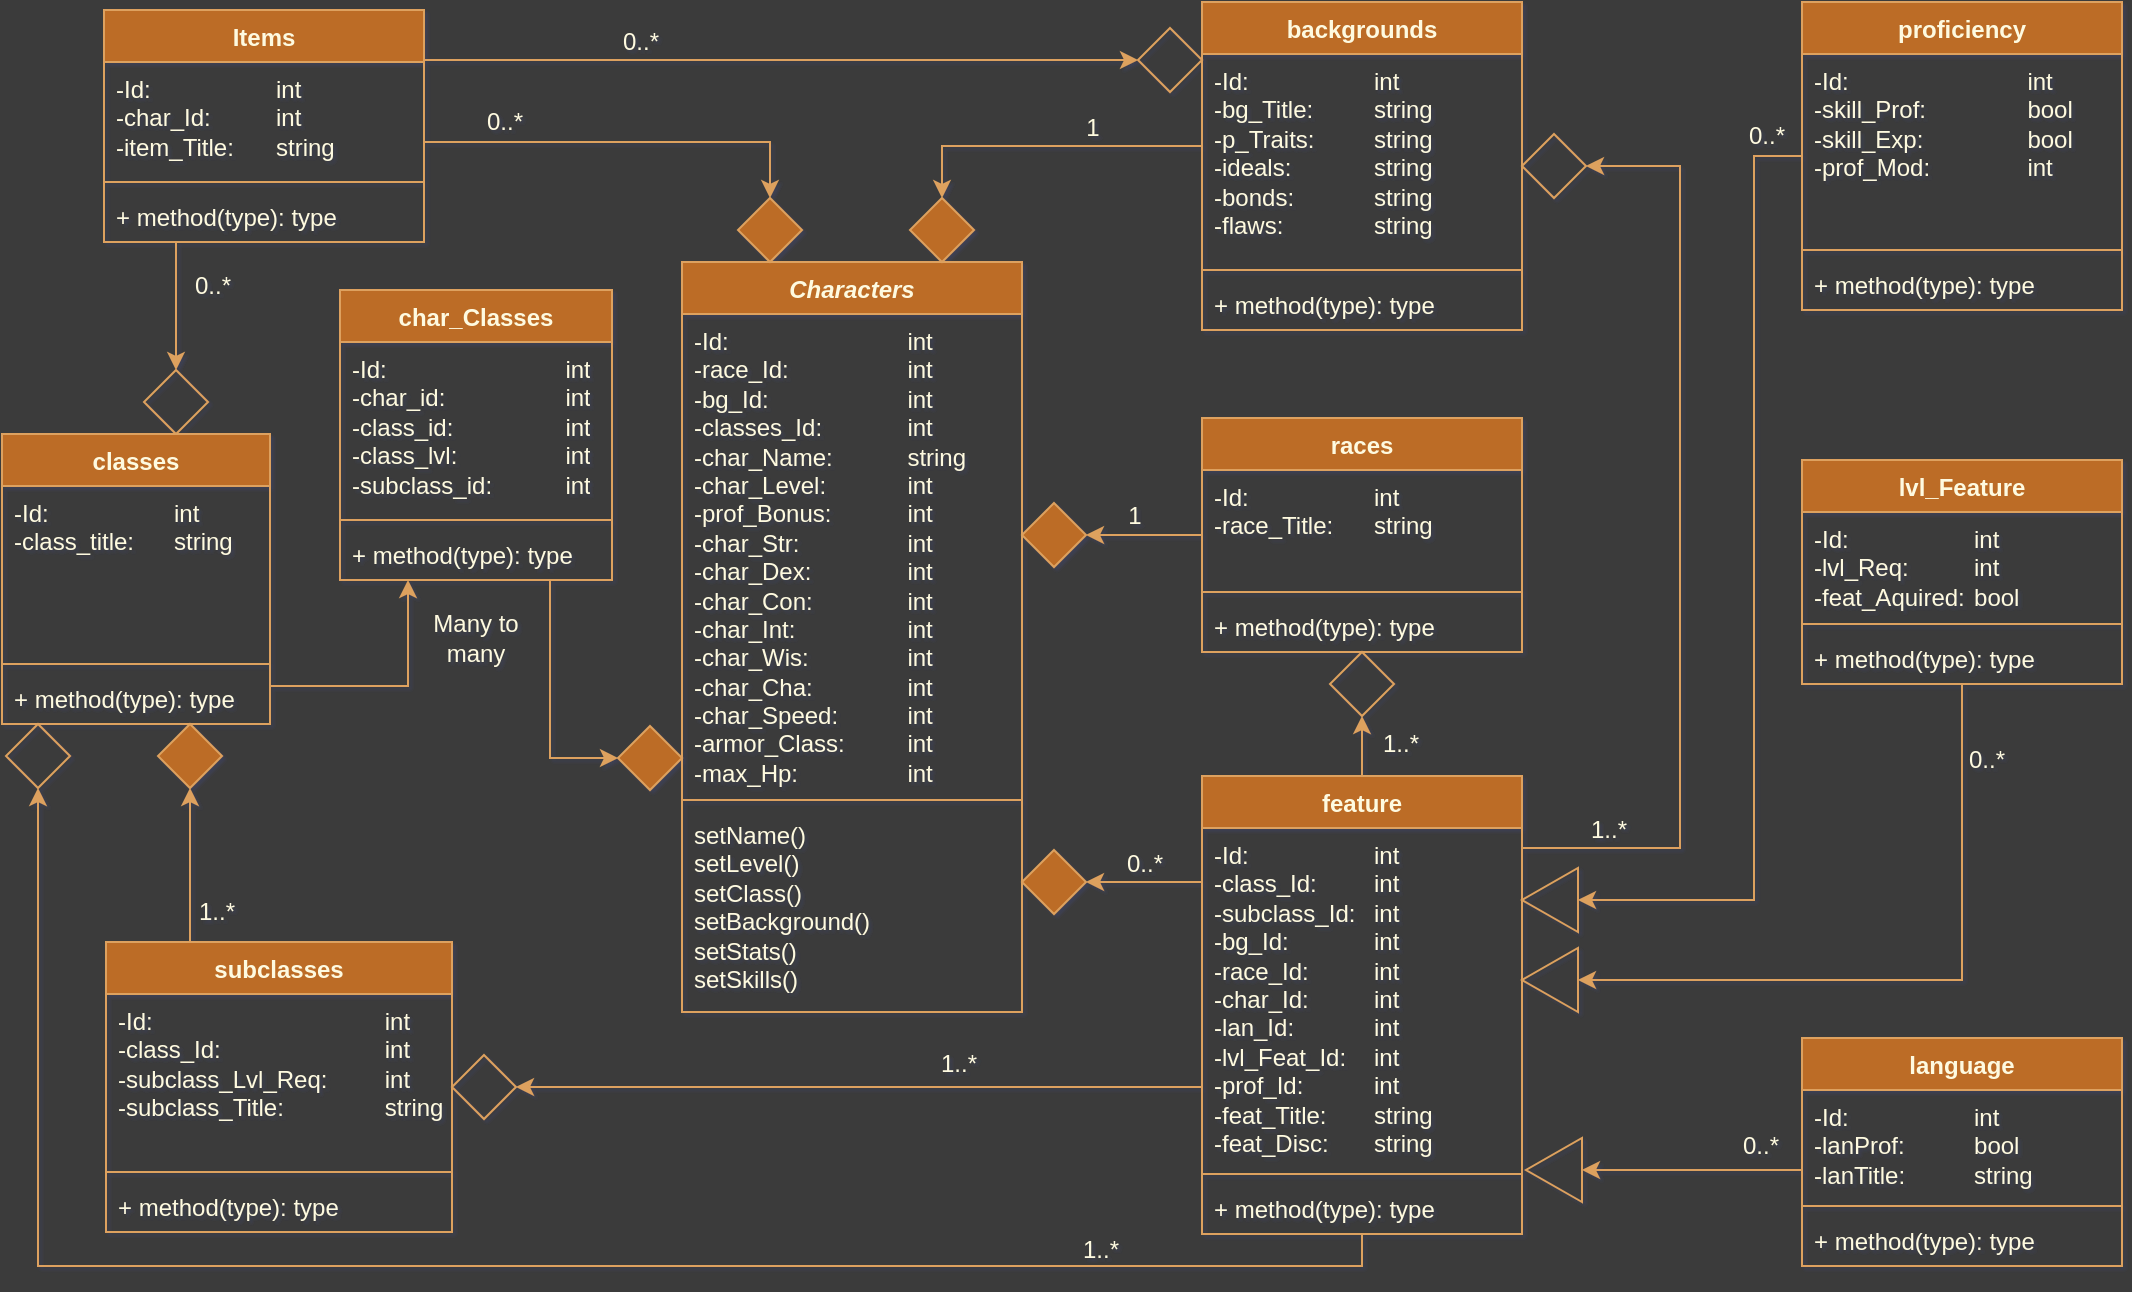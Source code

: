 <mxfile version="26.0.16">
  <diagram name="Page-1" id="5T4LR08-_2v-6wF-ndv2">
    <mxGraphModel dx="1674" dy="762" grid="0" gridSize="10" guides="1" tooltips="1" connect="1" arrows="1" fold="1" page="1" pageScale="1" pageWidth="1169" pageHeight="827" background="#3B3B3B" math="0" shadow="1">
      <root>
        <mxCell id="0" />
        <mxCell id="1" parent="0" />
        <mxCell id="wNNzniVIW1IJgF9MAe6T-1" value="&lt;i&gt;Characters&lt;/i&gt;" style="swimlane;fontStyle=1;align=center;verticalAlign=top;childLayout=stackLayout;horizontal=1;startSize=26;horizontalStack=0;resizeParent=1;resizeParentMax=0;resizeLast=0;collapsible=1;marginBottom=0;whiteSpace=wrap;html=1;labelBackgroundColor=none;fillColor=#BC6C25;strokeColor=#DDA15E;fontColor=#FEFAE0;rounded=0;" parent="1" vertex="1">
          <mxGeometry x="372" y="228" width="170" height="375" as="geometry" />
        </mxCell>
        <mxCell id="wNNzniVIW1IJgF9MAe6T-2" value="&lt;div&gt;-Id: &lt;span style=&quot;white-space: pre;&quot;&gt;&#x9;&lt;span style=&quot;white-space: pre;&quot;&gt;&#x9;&lt;/span&gt;&lt;/span&gt;&lt;span style=&quot;white-space: pre;&quot;&gt;&#x9;&lt;/span&gt;&lt;span style=&quot;white-space: pre;&quot;&gt;&#x9;&lt;/span&gt;int&lt;/div&gt;&lt;div&gt;-race_Id:&lt;span style=&quot;white-space: pre;&quot;&gt;&#x9;&lt;/span&gt;&lt;span style=&quot;white-space: pre;&quot;&gt;&#x9;&lt;/span&gt;&lt;span style=&quot;white-space: pre;&quot;&gt;&#x9;&lt;/span&gt;int&lt;/div&gt;&lt;div&gt;-bg_Id:&lt;span style=&quot;white-space: pre;&quot;&gt;&#x9;&lt;/span&gt;&lt;span style=&quot;white-space: pre;&quot;&gt;&#x9;&lt;/span&gt;&lt;span style=&quot;white-space: pre;&quot;&gt;&#x9;&lt;/span&gt;int&lt;/div&gt;&lt;div&gt;-classes_Id:&lt;span style=&quot;white-space: pre;&quot;&gt;&#x9;&lt;/span&gt;&lt;span style=&quot;white-space: pre;&quot;&gt;&#x9;&lt;/span&gt;int&lt;/div&gt;-char_Name: &lt;span style=&quot;white-space: pre;&quot;&gt;&#x9;&lt;span style=&quot;white-space: pre;&quot;&gt;&#x9;&lt;/span&gt;&lt;/span&gt;string&lt;div&gt;-char_Level: &lt;span style=&quot;white-space: pre;&quot;&gt;&#x9;&lt;span style=&quot;white-space: pre;&quot;&gt;&#x9;&lt;/span&gt;&lt;/span&gt;int&lt;/div&gt;&lt;div&gt;-prof_Bonus: &lt;span style=&quot;white-space: pre;&quot;&gt;&#x9;&lt;/span&gt;&lt;span style=&quot;white-space: pre;&quot;&gt;&#x9;&lt;/span&gt;int&lt;/div&gt;&lt;div&gt;-char_Str:&lt;span style=&quot;white-space: pre;&quot;&gt;&#x9;&lt;/span&gt;&lt;span style=&quot;white-space: pre;&quot;&gt;&#x9;&lt;/span&gt;int&lt;/div&gt;&lt;div&gt;-char_Dex:&lt;span style=&quot;white-space: pre;&quot;&gt;&#x9;&lt;/span&gt;&lt;span style=&quot;white-space: pre;&quot;&gt;&#x9;&lt;/span&gt;int&lt;/div&gt;&lt;div&gt;-char_Con: &lt;span style=&quot;white-space: pre;&quot;&gt;&#x9;&lt;/span&gt;&lt;span style=&quot;white-space: pre;&quot;&gt;&#x9;&lt;/span&gt;int&lt;/div&gt;&lt;div&gt;-char_Int:&lt;span style=&quot;white-space: pre;&quot;&gt;&#x9;&lt;/span&gt;&lt;span style=&quot;white-space: pre;&quot;&gt;&#x9;&lt;/span&gt;&lt;span style=&quot;white-space: pre;&quot;&gt;&#x9;&lt;/span&gt;int&lt;/div&gt;&lt;div&gt;-char_Wis: &lt;span style=&quot;white-space: pre;&quot;&gt;&#x9;&lt;/span&gt;&lt;span style=&quot;white-space: pre;&quot;&gt;&#x9;&lt;/span&gt;int&lt;/div&gt;&lt;div&gt;-char_Cha: &lt;span style=&quot;white-space: pre;&quot;&gt;&#x9;&lt;span style=&quot;white-space: pre;&quot;&gt;&#x9;&lt;/span&gt;&lt;/span&gt;int&lt;/div&gt;&lt;div&gt;-char_Speed: &lt;span style=&quot;white-space: pre;&quot;&gt;&#x9;&lt;/span&gt;&lt;span style=&quot;white-space: pre;&quot;&gt;&#x9;&lt;/span&gt;int&lt;/div&gt;&lt;div&gt;-armor_Class: &lt;span style=&quot;white-space: pre;&quot;&gt;&#x9;&lt;/span&gt;int&lt;/div&gt;&lt;div&gt;-max_Hp:&lt;span style=&quot;white-space: pre;&quot;&gt;&lt;span style=&quot;white-space: pre;&quot;&gt;&#x9;&lt;/span&gt;&lt;span style=&quot;white-space: pre;&quot;&gt;&#x9;&lt;/span&gt;&lt;/span&gt;int&lt;/div&gt;&lt;div&gt;&lt;br&gt;&lt;/div&gt;" style="text;strokeColor=none;fillColor=none;align=left;verticalAlign=top;spacingLeft=4;spacingRight=4;overflow=hidden;rotatable=0;points=[[0,0.5],[1,0.5]];portConstraint=eastwest;whiteSpace=wrap;html=1;labelBackgroundColor=none;fontColor=#FEFAE0;rounded=0;" parent="wNNzniVIW1IJgF9MAe6T-1" vertex="1">
          <mxGeometry y="26" width="170" height="239" as="geometry" />
        </mxCell>
        <mxCell id="wNNzniVIW1IJgF9MAe6T-3" value="" style="line;strokeWidth=1;fillColor=none;align=left;verticalAlign=middle;spacingTop=-1;spacingLeft=3;spacingRight=3;rotatable=0;labelPosition=right;points=[];portConstraint=eastwest;strokeColor=#DDA15E;labelBackgroundColor=none;fontColor=#FEFAE0;rounded=0;" parent="wNNzniVIW1IJgF9MAe6T-1" vertex="1">
          <mxGeometry y="265" width="170" height="8" as="geometry" />
        </mxCell>
        <mxCell id="wNNzniVIW1IJgF9MAe6T-4" value="setName()&lt;div&gt;setLevel()&lt;/div&gt;&lt;div&gt;setClass()&lt;/div&gt;&lt;div&gt;setBackground()&lt;/div&gt;&lt;div&gt;setStats()&lt;/div&gt;&lt;div&gt;setSkills()&lt;/div&gt;" style="text;strokeColor=none;fillColor=none;align=left;verticalAlign=top;spacingLeft=4;spacingRight=4;overflow=hidden;rotatable=0;points=[[0,0.5],[1,0.5]];portConstraint=eastwest;whiteSpace=wrap;html=1;labelBackgroundColor=none;fontColor=#FEFAE0;rounded=0;" parent="wNNzniVIW1IJgF9MAe6T-1" vertex="1">
          <mxGeometry y="273" width="170" height="102" as="geometry" />
        </mxCell>
        <mxCell id="pwIgh78RLT45ATu5b9uP-119" style="edgeStyle=orthogonalEdgeStyle;rounded=0;orthogonalLoop=1;jettySize=auto;html=1;entryX=0.5;entryY=0;entryDx=0;entryDy=0;strokeColor=#DDA15E;fontColor=default;fillColor=#BC6C25;labelBackgroundColor=none;" parent="1" source="wNNzniVIW1IJgF9MAe6T-18" target="pwIgh78RLT45ATu5b9uP-93" edge="1">
          <mxGeometry relative="1" as="geometry">
            <Array as="points">
              <mxPoint x="502" y="170" />
            </Array>
          </mxGeometry>
        </mxCell>
        <mxCell id="wNNzniVIW1IJgF9MAe6T-18" value="backgrounds" style="swimlane;fontStyle=1;align=center;verticalAlign=top;childLayout=stackLayout;horizontal=1;startSize=26;horizontalStack=0;resizeParent=1;resizeParentMax=0;resizeLast=0;collapsible=1;marginBottom=0;whiteSpace=wrap;html=1;labelBackgroundColor=none;fillColor=#BC6C25;strokeColor=#DDA15E;fontColor=#FEFAE0;rounded=0;" parent="1" vertex="1">
          <mxGeometry x="632" y="98" width="160" height="164" as="geometry" />
        </mxCell>
        <mxCell id="wNNzniVIW1IJgF9MAe6T-19" value="-Id:&lt;span style=&quot;white-space: pre;&quot;&gt;&#x9;&lt;span style=&quot;white-space: pre;&quot;&gt;&#x9;&lt;span style=&quot;white-space: pre;&quot;&gt;&#x9;&lt;/span&gt;&lt;/span&gt;&lt;/span&gt;int&lt;div&gt;-bg_Title:&lt;span style=&quot;white-space: pre;&quot;&gt;&#x9;&lt;/span&gt;&lt;span style=&quot;white-space: pre;&quot;&gt;&#x9;&lt;/span&gt;string&lt;div&gt;-p_Traits:&lt;span style=&quot;white-space: pre;&quot;&gt;&#x9;&lt;span style=&quot;white-space: pre;&quot;&gt;&#x9;&lt;/span&gt;&lt;/span&gt;string&lt;/div&gt;&lt;div&gt;-ideals:&lt;span style=&quot;white-space: pre;&quot;&gt;&#x9;&lt;span style=&quot;white-space: pre;&quot;&gt;&#x9;&lt;/span&gt;&lt;/span&gt;string&lt;/div&gt;&lt;div&gt;-bonds:&lt;span style=&quot;white-space: pre;&quot;&gt;&#x9;&lt;span style=&quot;white-space: pre;&quot;&gt;&#x9;&lt;/span&gt;&lt;/span&gt;string&lt;/div&gt;&lt;div&gt;-flaws:&lt;span style=&quot;white-space: pre;&quot;&gt;&#x9;&lt;span style=&quot;white-space: pre;&quot;&gt;&#x9;&lt;/span&gt;&lt;/span&gt;string&lt;/div&gt;&lt;/div&gt;" style="text;strokeColor=none;fillColor=none;align=left;verticalAlign=top;spacingLeft=4;spacingRight=4;overflow=hidden;rotatable=0;points=[[0,0.5],[1,0.5]];portConstraint=eastwest;whiteSpace=wrap;html=1;labelBackgroundColor=none;fontColor=#FEFAE0;rounded=0;" parent="wNNzniVIW1IJgF9MAe6T-18" vertex="1">
          <mxGeometry y="26" width="160" height="104" as="geometry" />
        </mxCell>
        <mxCell id="wNNzniVIW1IJgF9MAe6T-20" value="" style="line;strokeWidth=1;fillColor=none;align=left;verticalAlign=middle;spacingTop=-1;spacingLeft=3;spacingRight=3;rotatable=0;labelPosition=right;points=[];portConstraint=eastwest;strokeColor=#DDA15E;labelBackgroundColor=none;fontColor=#FEFAE0;rounded=0;" parent="wNNzniVIW1IJgF9MAe6T-18" vertex="1">
          <mxGeometry y="130" width="160" height="8" as="geometry" />
        </mxCell>
        <mxCell id="wNNzniVIW1IJgF9MAe6T-21" value="+ method(type): type" style="text;strokeColor=none;fillColor=none;align=left;verticalAlign=top;spacingLeft=4;spacingRight=4;overflow=hidden;rotatable=0;points=[[0,0.5],[1,0.5]];portConstraint=eastwest;whiteSpace=wrap;html=1;labelBackgroundColor=none;fontColor=#FEFAE0;rounded=0;" parent="wNNzniVIW1IJgF9MAe6T-18" vertex="1">
          <mxGeometry y="138" width="160" height="26" as="geometry" />
        </mxCell>
        <mxCell id="pwIgh78RLT45ATu5b9uP-134" style="edgeStyle=orthogonalEdgeStyle;rounded=0;orthogonalLoop=1;jettySize=auto;html=1;entryX=0.5;entryY=1;entryDx=0;entryDy=0;strokeColor=#DDA15E;fontColor=default;fillColor=#BC6C25;labelBackgroundColor=none;" parent="1" source="wNNzniVIW1IJgF9MAe6T-35" target="pwIgh78RLT45ATu5b9uP-33" edge="1">
          <mxGeometry relative="1" as="geometry">
            <Array as="points">
              <mxPoint x="126" y="553" />
              <mxPoint x="126" y="553" />
            </Array>
          </mxGeometry>
        </mxCell>
        <mxCell id="wNNzniVIW1IJgF9MAe6T-35" value="subclasses" style="swimlane;fontStyle=1;align=center;verticalAlign=top;childLayout=stackLayout;horizontal=1;startSize=26;horizontalStack=0;resizeParent=1;resizeParentMax=0;resizeLast=0;collapsible=1;marginBottom=0;whiteSpace=wrap;html=1;labelBackgroundColor=none;fillColor=#BC6C25;strokeColor=#DDA15E;fontColor=#FEFAE0;rounded=0;" parent="1" vertex="1">
          <mxGeometry x="84" y="568" width="173" height="145" as="geometry" />
        </mxCell>
        <mxCell id="wNNzniVIW1IJgF9MAe6T-36" value="&lt;div&gt;-Id:&lt;span style=&quot;white-space: pre;&quot;&gt;&#x9;&lt;span style=&quot;white-space: pre;&quot;&gt;&#x9;&lt;/span&gt;&lt;span style=&quot;white-space: pre;&quot;&gt;&#x9;&lt;/span&gt;&lt;/span&gt;&lt;span style=&quot;white-space: pre;&quot;&gt;&#x9;&lt;span style=&quot;white-space: pre;&quot;&gt;&#x9;&lt;/span&gt;&lt;/span&gt;int&lt;/div&gt;&lt;div&gt;-class_Id:&lt;span style=&quot;white-space: pre;&quot;&gt;&#x9;&lt;/span&gt;&lt;span style=&quot;white-space: pre;&quot;&gt;&#x9;&lt;/span&gt;&lt;span style=&quot;white-space: pre;&quot;&gt;&#x9;&lt;span style=&quot;white-space: pre;&quot;&gt;&#x9;&lt;/span&gt;&lt;/span&gt;int&lt;/div&gt;&lt;div&gt;-subclass_Lvl_Req:&lt;span style=&quot;white-space: pre;&quot;&gt;&#x9;&lt;span style=&quot;white-space: pre;&quot;&gt;&#x9;&lt;/span&gt;&lt;/span&gt;int&lt;/div&gt;-subclass_Title:&lt;span style=&quot;white-space: pre;&quot;&gt;&#x9;&lt;span style=&quot;white-space: pre;&quot;&gt;&#x9;&lt;/span&gt;&lt;/span&gt;string" style="text;strokeColor=none;fillColor=none;align=left;verticalAlign=top;spacingLeft=4;spacingRight=4;overflow=hidden;rotatable=0;points=[[0,0.5],[1,0.5]];portConstraint=eastwest;whiteSpace=wrap;html=1;labelBackgroundColor=none;fontColor=#FEFAE0;rounded=0;" parent="wNNzniVIW1IJgF9MAe6T-35" vertex="1">
          <mxGeometry y="26" width="173" height="85" as="geometry" />
        </mxCell>
        <mxCell id="wNNzniVIW1IJgF9MAe6T-37" value="" style="line;strokeWidth=1;fillColor=none;align=left;verticalAlign=middle;spacingTop=-1;spacingLeft=3;spacingRight=3;rotatable=0;labelPosition=right;points=[];portConstraint=eastwest;strokeColor=#DDA15E;labelBackgroundColor=none;fontColor=#FEFAE0;rounded=0;" parent="wNNzniVIW1IJgF9MAe6T-35" vertex="1">
          <mxGeometry y="111" width="173" height="8" as="geometry" />
        </mxCell>
        <mxCell id="wNNzniVIW1IJgF9MAe6T-38" value="+ method(type): type" style="text;strokeColor=none;fillColor=none;align=left;verticalAlign=top;spacingLeft=4;spacingRight=4;overflow=hidden;rotatable=0;points=[[0,0.5],[1,0.5]];portConstraint=eastwest;whiteSpace=wrap;html=1;labelBackgroundColor=none;fontColor=#FEFAE0;rounded=0;" parent="wNNzniVIW1IJgF9MAe6T-35" vertex="1">
          <mxGeometry y="119" width="173" height="26" as="geometry" />
        </mxCell>
        <mxCell id="PW7PFwF8ob_zLqi2CJkE-2" style="edgeStyle=orthogonalEdgeStyle;rounded=0;orthogonalLoop=1;jettySize=auto;html=1;entryX=0;entryY=0.5;entryDx=0;entryDy=0;labelBackgroundColor=none;strokeColor=#DDA15E;fontColor=default;" parent="1" source="wNNzniVIW1IJgF9MAe6T-58" target="pwIgh78RLT45ATu5b9uP-152" edge="1">
          <mxGeometry relative="1" as="geometry">
            <Array as="points">
              <mxPoint x="904" y="682" />
              <mxPoint x="904" y="682" />
            </Array>
          </mxGeometry>
        </mxCell>
        <mxCell id="wNNzniVIW1IJgF9MAe6T-58" value="language" style="swimlane;fontStyle=1;align=center;verticalAlign=top;childLayout=stackLayout;horizontal=1;startSize=26;horizontalStack=0;resizeParent=1;resizeParentMax=0;resizeLast=0;collapsible=1;marginBottom=0;whiteSpace=wrap;html=1;labelBackgroundColor=none;fillColor=#BC6C25;strokeColor=#DDA15E;fontColor=#FEFAE0;rounded=0;" parent="1" vertex="1">
          <mxGeometry x="932" y="616" width="160" height="114" as="geometry" />
        </mxCell>
        <mxCell id="wNNzniVIW1IJgF9MAe6T-59" value="-Id:&lt;span style=&quot;white-space: pre;&quot;&gt;&#x9;&lt;span style=&quot;white-space: pre;&quot;&gt;&#x9;&lt;/span&gt;&lt;/span&gt;&lt;span style=&quot;white-space: pre;&quot;&gt;&#x9;&lt;/span&gt;int&lt;div&gt;-lanProf:&lt;span style=&quot;white-space: pre;&quot;&gt;&#x9;&lt;/span&gt;&lt;span style=&quot;white-space: pre;&quot;&gt;&#x9;&lt;/span&gt;bool&lt;/div&gt;&lt;div&gt;&lt;div&gt;-lanTitle:&lt;span style=&quot;white-space: pre;&quot;&gt;&#x9;&lt;/span&gt;&lt;span style=&quot;white-space: pre;&quot;&gt;&#x9;&lt;/span&gt;string&lt;/div&gt;&lt;/div&gt;" style="text;strokeColor=none;fillColor=none;align=left;verticalAlign=top;spacingLeft=4;spacingRight=4;overflow=hidden;rotatable=0;points=[[0,0.5],[1,0.5]];portConstraint=eastwest;whiteSpace=wrap;html=1;labelBackgroundColor=none;fontColor=#FEFAE0;rounded=0;" parent="wNNzniVIW1IJgF9MAe6T-58" vertex="1">
          <mxGeometry y="26" width="160" height="54" as="geometry" />
        </mxCell>
        <mxCell id="wNNzniVIW1IJgF9MAe6T-60" value="" style="line;strokeWidth=1;fillColor=none;align=left;verticalAlign=middle;spacingTop=-1;spacingLeft=3;spacingRight=3;rotatable=0;labelPosition=right;points=[];portConstraint=eastwest;strokeColor=#DDA15E;labelBackgroundColor=none;fontColor=#FEFAE0;rounded=0;" parent="wNNzniVIW1IJgF9MAe6T-58" vertex="1">
          <mxGeometry y="80" width="160" height="8" as="geometry" />
        </mxCell>
        <mxCell id="wNNzniVIW1IJgF9MAe6T-61" value="+ method(type): type" style="text;strokeColor=none;fillColor=none;align=left;verticalAlign=top;spacingLeft=4;spacingRight=4;overflow=hidden;rotatable=0;points=[[0,0.5],[1,0.5]];portConstraint=eastwest;whiteSpace=wrap;html=1;labelBackgroundColor=none;fontColor=#FEFAE0;rounded=0;" parent="wNNzniVIW1IJgF9MAe6T-58" vertex="1">
          <mxGeometry y="88" width="160" height="26" as="geometry" />
        </mxCell>
        <mxCell id="pwIgh78RLT45ATu5b9uP-133" style="edgeStyle=orthogonalEdgeStyle;rounded=0;orthogonalLoop=1;jettySize=auto;html=1;entryX=0;entryY=0.5;entryDx=0;entryDy=0;strokeColor=#DDA15E;fontColor=default;fillColor=#BC6C25;labelBackgroundColor=none;" parent="1" source="wNNzniVIW1IJgF9MAe6T-67" target="pwIgh78RLT45ATu5b9uP-132" edge="1">
          <mxGeometry relative="1" as="geometry">
            <Array as="points">
              <mxPoint x="908" y="175" />
              <mxPoint x="908" y="547" />
            </Array>
          </mxGeometry>
        </mxCell>
        <mxCell id="wNNzniVIW1IJgF9MAe6T-67" value="proficiency" style="swimlane;fontStyle=1;align=center;verticalAlign=top;childLayout=stackLayout;horizontal=1;startSize=26;horizontalStack=0;resizeParent=1;resizeParentMax=0;resizeLast=0;collapsible=1;marginBottom=0;whiteSpace=wrap;html=1;labelBackgroundColor=none;fillColor=#BC6C25;strokeColor=#DDA15E;fontColor=#FEFAE0;rounded=0;" parent="1" vertex="1">
          <mxGeometry x="932" y="98" width="160" height="154" as="geometry" />
        </mxCell>
        <mxCell id="wNNzniVIW1IJgF9MAe6T-68" value="-Id:&lt;span style=&quot;white-space: pre;&quot;&gt;&#x9;&lt;span style=&quot;white-space: pre;&quot;&gt;&#x9;&lt;span style=&quot;white-space: pre;&quot;&gt;&#x9;&lt;/span&gt;&lt;/span&gt;&lt;/span&gt;&lt;span style=&quot;white-space: pre;&quot;&gt;&#x9;&lt;/span&gt;int&lt;div&gt;-skill_Prof:&lt;span style=&quot;white-space: pre;&quot;&gt;&#x9;&lt;/span&gt;&lt;span style=&quot;white-space: pre;&quot;&gt;&#x9;&lt;/span&gt;bool&lt;/div&gt;&lt;div&gt;-skill_Exp:&lt;span style=&quot;white-space: pre;&quot;&gt;&#x9;&lt;/span&gt;&lt;span style=&quot;white-space: pre;&quot;&gt;&#x9;&lt;/span&gt;bool&lt;div&gt;-prof_Mod:&lt;span style=&quot;white-space: pre;&quot;&gt;&#x9;&lt;/span&gt;&lt;span style=&quot;white-space: pre;&quot;&gt;&#x9;&lt;/span&gt;int&lt;/div&gt;&lt;/div&gt;" style="text;strokeColor=none;fillColor=none;align=left;verticalAlign=top;spacingLeft=4;spacingRight=4;overflow=hidden;rotatable=0;points=[[0,0.5],[1,0.5]];portConstraint=eastwest;whiteSpace=wrap;html=1;labelBackgroundColor=none;fontColor=#FEFAE0;rounded=0;" parent="wNNzniVIW1IJgF9MAe6T-67" vertex="1">
          <mxGeometry y="26" width="160" height="94" as="geometry" />
        </mxCell>
        <mxCell id="wNNzniVIW1IJgF9MAe6T-69" value="" style="line;strokeWidth=1;fillColor=none;align=left;verticalAlign=middle;spacingTop=-1;spacingLeft=3;spacingRight=3;rotatable=0;labelPosition=right;points=[];portConstraint=eastwest;strokeColor=#DDA15E;labelBackgroundColor=none;fontColor=#FEFAE0;rounded=0;" parent="wNNzniVIW1IJgF9MAe6T-67" vertex="1">
          <mxGeometry y="120" width="160" height="8" as="geometry" />
        </mxCell>
        <mxCell id="wNNzniVIW1IJgF9MAe6T-70" value="+ method(type): type" style="text;strokeColor=none;fillColor=none;align=left;verticalAlign=top;spacingLeft=4;spacingRight=4;overflow=hidden;rotatable=0;points=[[0,0.5],[1,0.5]];portConstraint=eastwest;whiteSpace=wrap;html=1;labelBackgroundColor=none;fontColor=#FEFAE0;rounded=0;" parent="wNNzniVIW1IJgF9MAe6T-67" vertex="1">
          <mxGeometry y="128" width="160" height="26" as="geometry" />
        </mxCell>
        <mxCell id="pwIgh78RLT45ATu5b9uP-86" style="edgeStyle=orthogonalEdgeStyle;rounded=0;orthogonalLoop=1;jettySize=auto;html=1;entryX=1;entryY=0.5;entryDx=0;entryDy=0;strokeColor=#DDA15E;fontColor=default;fillColor=#BC6C25;labelBackgroundColor=none;" parent="1" source="wNNzniVIW1IJgF9MAe6T-80" target="pwIgh78RLT45ATu5b9uP-85" edge="1">
          <mxGeometry relative="1" as="geometry">
            <Array as="points">
              <mxPoint x="871" y="521" />
              <mxPoint x="871" y="180" />
            </Array>
          </mxGeometry>
        </mxCell>
        <mxCell id="pwIgh78RLT45ATu5b9uP-136" style="edgeStyle=orthogonalEdgeStyle;rounded=0;orthogonalLoop=1;jettySize=auto;html=1;entryX=0.5;entryY=1;entryDx=0;entryDy=0;strokeColor=#DDA15E;fontColor=default;fillColor=#BC6C25;labelBackgroundColor=none;" parent="1" source="wNNzniVIW1IJgF9MAe6T-80" target="pwIgh78RLT45ATu5b9uP-37" edge="1">
          <mxGeometry relative="1" as="geometry">
            <Array as="points">
              <mxPoint x="712" y="730" />
              <mxPoint x="50" y="730" />
            </Array>
          </mxGeometry>
        </mxCell>
        <mxCell id="pwIgh78RLT45ATu5b9uP-148" style="edgeStyle=orthogonalEdgeStyle;rounded=0;orthogonalLoop=1;jettySize=auto;html=1;entryX=0.5;entryY=1;entryDx=0;entryDy=0;strokeColor=#DDA15E;fontColor=default;fillColor=#BC6C25;labelBackgroundColor=none;" parent="1" source="wNNzniVIW1IJgF9MAe6T-80" target="pwIgh78RLT45ATu5b9uP-91" edge="1">
          <mxGeometry relative="1" as="geometry" />
        </mxCell>
        <mxCell id="pwIgh78RLT45ATu5b9uP-150" style="edgeStyle=orthogonalEdgeStyle;rounded=0;orthogonalLoop=1;jettySize=auto;html=1;entryX=1;entryY=0.5;entryDx=0;entryDy=0;strokeColor=#DDA15E;fontColor=default;fillColor=#BC6C25;labelBackgroundColor=none;" parent="1" source="wNNzniVIW1IJgF9MAe6T-80" target="pwIgh78RLT45ATu5b9uP-113" edge="1">
          <mxGeometry relative="1" as="geometry">
            <Array as="points">
              <mxPoint x="663" y="638" />
            </Array>
          </mxGeometry>
        </mxCell>
        <mxCell id="pwIgh78RLT45ATu5b9uP-151" style="edgeStyle=orthogonalEdgeStyle;rounded=0;orthogonalLoop=1;jettySize=auto;html=1;entryX=1;entryY=0.5;entryDx=0;entryDy=0;strokeColor=#DDA15E;fontColor=default;fillColor=#BC6C25;labelBackgroundColor=none;" parent="1" source="wNNzniVIW1IJgF9MAe6T-80" target="pwIgh78RLT45ATu5b9uP-142" edge="1">
          <mxGeometry relative="1" as="geometry">
            <Array as="points">
              <mxPoint x="619" y="538" />
              <mxPoint x="619" y="538" />
            </Array>
          </mxGeometry>
        </mxCell>
        <mxCell id="wNNzniVIW1IJgF9MAe6T-80" value="feature" style="swimlane;fontStyle=1;align=center;verticalAlign=top;childLayout=stackLayout;horizontal=1;startSize=26;horizontalStack=0;resizeParent=1;resizeParentMax=0;resizeLast=0;collapsible=1;marginBottom=0;whiteSpace=wrap;html=1;labelBackgroundColor=none;fillColor=#BC6C25;strokeColor=#DDA15E;fontColor=#FEFAE0;rounded=0;" parent="1" vertex="1">
          <mxGeometry x="632" y="485" width="160" height="229" as="geometry" />
        </mxCell>
        <mxCell id="wNNzniVIW1IJgF9MAe6T-81" value="-Id:&lt;span style=&quot;white-space: pre;&quot;&gt;&#x9;&lt;span style=&quot;white-space: pre;&quot;&gt;&#x9;&lt;/span&gt;&lt;/span&gt;&lt;span style=&quot;white-space: pre;&quot;&gt;&#x9;&lt;/span&gt;int&lt;div&gt;-class_Id:&lt;span style=&quot;white-space: pre;&quot;&gt;&#x9;&lt;/span&gt;&lt;span style=&quot;white-space: pre;&quot;&gt;&#x9;&lt;/span&gt;int&lt;/div&gt;&lt;div&gt;-subclass_Id:&lt;span style=&quot;white-space: pre;&quot;&gt;&#x9;&lt;/span&gt;int&lt;/div&gt;&lt;div&gt;-bg_Id:&lt;span style=&quot;white-space: pre;&quot;&gt;&#x9;&lt;/span&gt;&lt;span style=&quot;white-space: pre;&quot;&gt;&#x9;&lt;/span&gt;int&lt;/div&gt;&lt;div&gt;-race_Id:&lt;span style=&quot;white-space: pre;&quot;&gt;&#x9;&lt;/span&gt;&lt;span style=&quot;white-space: pre;&quot;&gt;&#x9;&lt;/span&gt;int&lt;/div&gt;&lt;div&gt;-char_Id:&lt;span style=&quot;white-space: pre;&quot;&gt;&#x9;&lt;/span&gt;&lt;span style=&quot;white-space: pre;&quot;&gt;&#x9;&lt;/span&gt;int&lt;/div&gt;&lt;div&gt;-lan_Id:&lt;span style=&quot;white-space: pre;&quot;&gt;&#x9;&lt;/span&gt;&lt;span style=&quot;white-space: pre;&quot;&gt;&#x9;&lt;/span&gt;int&lt;/div&gt;&lt;div&gt;-lvl_Feat_Id:&lt;span style=&quot;white-space: pre;&quot;&gt;&#x9;&lt;/span&gt;int&lt;/div&gt;&lt;div&gt;-prof_Id:&lt;span style=&quot;white-space: pre;&quot;&gt;&#x9;&lt;/span&gt;&lt;span style=&quot;white-space: pre;&quot;&gt;&#x9;&lt;/span&gt;int&lt;br&gt;&lt;div&gt;&lt;div&gt;-feat_Title:&lt;span style=&quot;white-space: pre;&quot;&gt;&#x9;&lt;/span&gt;string&lt;/div&gt;&lt;div&gt;-feat_Disc:&lt;span style=&quot;white-space: pre;&quot;&gt;&#x9;&lt;/span&gt;string&lt;/div&gt;&lt;/div&gt;&lt;/div&gt;" style="text;strokeColor=none;fillColor=none;align=left;verticalAlign=top;spacingLeft=4;spacingRight=4;overflow=hidden;rotatable=0;points=[[0,0.5],[1,0.5]];portConstraint=eastwest;whiteSpace=wrap;html=1;labelBackgroundColor=none;fontColor=#FEFAE0;rounded=0;" parent="wNNzniVIW1IJgF9MAe6T-80" vertex="1">
          <mxGeometry y="26" width="160" height="169" as="geometry" />
        </mxCell>
        <mxCell id="wNNzniVIW1IJgF9MAe6T-82" value="" style="line;strokeWidth=1;fillColor=none;align=left;verticalAlign=middle;spacingTop=-1;spacingLeft=3;spacingRight=3;rotatable=0;labelPosition=right;points=[];portConstraint=eastwest;strokeColor=#DDA15E;labelBackgroundColor=none;fontColor=#FEFAE0;rounded=0;" parent="wNNzniVIW1IJgF9MAe6T-80" vertex="1">
          <mxGeometry y="195" width="160" height="8" as="geometry" />
        </mxCell>
        <mxCell id="wNNzniVIW1IJgF9MAe6T-83" value="+ method(type): type" style="text;strokeColor=none;fillColor=none;align=left;verticalAlign=top;spacingLeft=4;spacingRight=4;overflow=hidden;rotatable=0;points=[[0,0.5],[1,0.5]];portConstraint=eastwest;whiteSpace=wrap;html=1;labelBackgroundColor=none;fontColor=#FEFAE0;rounded=0;" parent="wNNzniVIW1IJgF9MAe6T-80" vertex="1">
          <mxGeometry y="203" width="160" height="26" as="geometry" />
        </mxCell>
        <mxCell id="pwIgh78RLT45ATu5b9uP-147" style="edgeStyle=orthogonalEdgeStyle;rounded=0;orthogonalLoop=1;jettySize=auto;html=1;entryX=0;entryY=0.5;entryDx=0;entryDy=0;strokeColor=#DDA15E;fontColor=default;fillColor=#BC6C25;labelBackgroundColor=none;" parent="1" source="wNNzniVIW1IJgF9MAe6T-84" target="pwIgh78RLT45ATu5b9uP-146" edge="1">
          <mxGeometry relative="1" as="geometry">
            <Array as="points">
              <mxPoint x="1012" y="587" />
            </Array>
          </mxGeometry>
        </mxCell>
        <mxCell id="wNNzniVIW1IJgF9MAe6T-84" value="lvl_&lt;span style=&quot;background-color: transparent; color: light-dark(rgb(254, 250, 224), rgb(27, 24, 1));&quot;&gt;Feature&lt;/span&gt;" style="swimlane;fontStyle=1;align=center;verticalAlign=top;childLayout=stackLayout;horizontal=1;startSize=26;horizontalStack=0;resizeParent=1;resizeParentMax=0;resizeLast=0;collapsible=1;marginBottom=0;whiteSpace=wrap;html=1;labelBackgroundColor=none;fillColor=#BC6C25;strokeColor=#DDA15E;fontColor=#FEFAE0;rounded=0;" parent="1" vertex="1">
          <mxGeometry x="932" y="327" width="160" height="112" as="geometry" />
        </mxCell>
        <mxCell id="wNNzniVIW1IJgF9MAe6T-85" value="&lt;div&gt;-Id:&lt;span style=&quot;white-space: pre;&quot;&gt;&#x9;&lt;span style=&quot;white-space: pre;&quot;&gt;&#x9;&lt;/span&gt;&lt;span style=&quot;white-space: pre;&quot;&gt;&#x9;&lt;/span&gt;&lt;/span&gt;int&lt;/div&gt;&lt;div&gt;-lvl_Req:&lt;span style=&quot;white-space: pre;&quot;&gt;&#x9;&lt;/span&gt;&lt;span style=&quot;white-space: pre;&quot;&gt;&#x9;&lt;/span&gt;int&lt;/div&gt;&lt;div&gt;-feat_Aquired:&lt;span style=&quot;white-space: pre;&quot;&gt;&#x9;&lt;/span&gt;bool&lt;/div&gt;&lt;div&gt;&lt;br&gt;&lt;/div&gt;" style="text;strokeColor=none;fillColor=none;align=left;verticalAlign=top;spacingLeft=4;spacingRight=4;overflow=hidden;rotatable=0;points=[[0,0.5],[1,0.5]];portConstraint=eastwest;whiteSpace=wrap;html=1;labelBackgroundColor=none;fontColor=#FEFAE0;rounded=0;" parent="wNNzniVIW1IJgF9MAe6T-84" vertex="1">
          <mxGeometry y="26" width="160" height="52" as="geometry" />
        </mxCell>
        <mxCell id="wNNzniVIW1IJgF9MAe6T-86" value="" style="line;strokeWidth=1;fillColor=none;align=left;verticalAlign=middle;spacingTop=-1;spacingLeft=3;spacingRight=3;rotatable=0;labelPosition=right;points=[];portConstraint=eastwest;strokeColor=#DDA15E;labelBackgroundColor=none;fontColor=#FEFAE0;rounded=0;" parent="wNNzniVIW1IJgF9MAe6T-84" vertex="1">
          <mxGeometry y="78" width="160" height="8" as="geometry" />
        </mxCell>
        <mxCell id="wNNzniVIW1IJgF9MAe6T-87" value="+ method(type): type" style="text;strokeColor=none;fillColor=none;align=left;verticalAlign=top;spacingLeft=4;spacingRight=4;overflow=hidden;rotatable=0;points=[[0,0.5],[1,0.5]];portConstraint=eastwest;whiteSpace=wrap;html=1;labelBackgroundColor=none;fontColor=#FEFAE0;rounded=0;" parent="wNNzniVIW1IJgF9MAe6T-84" vertex="1">
          <mxGeometry y="86" width="160" height="26" as="geometry" />
        </mxCell>
        <mxCell id="pwIgh78RLT45ATu5b9uP-149" style="edgeStyle=orthogonalEdgeStyle;rounded=0;orthogonalLoop=1;jettySize=auto;html=1;entryX=1;entryY=0.5;entryDx=0;entryDy=0;strokeColor=#DDA15E;fontColor=default;fillColor=#BC6C25;labelBackgroundColor=none;" parent="1" source="wNNzniVIW1IJgF9MAe6T-158" target="pwIgh78RLT45ATu5b9uP-12" edge="1">
          <mxGeometry relative="1" as="geometry" />
        </mxCell>
        <mxCell id="wNNzniVIW1IJgF9MAe6T-158" value="races" style="swimlane;fontStyle=1;align=center;verticalAlign=top;childLayout=stackLayout;horizontal=1;startSize=26;horizontalStack=0;resizeParent=1;resizeParentMax=0;resizeLast=0;collapsible=1;marginBottom=0;whiteSpace=wrap;html=1;labelBackgroundColor=none;fillColor=#BC6C25;strokeColor=#DDA15E;fontColor=#FEFAE0;" parent="1" vertex="1">
          <mxGeometry x="632" y="306" width="160" height="117" as="geometry" />
        </mxCell>
        <mxCell id="wNNzniVIW1IJgF9MAe6T-159" value="-Id:&lt;span style=&quot;white-space: pre;&quot;&gt;&#x9;&lt;span style=&quot;white-space: pre;&quot;&gt;&#x9;&lt;/span&gt;&lt;/span&gt;&lt;span style=&quot;white-space: pre;&quot;&gt;&#x9;&lt;/span&gt;int&lt;div&gt;-race_Title:&lt;span style=&quot;white-space: pre;&quot;&gt;&#x9;&lt;/span&gt;string&lt;/div&gt;" style="text;strokeColor=none;fillColor=none;align=left;verticalAlign=top;spacingLeft=4;spacingRight=4;overflow=hidden;rotatable=0;points=[[0,0.5],[1,0.5]];portConstraint=eastwest;whiteSpace=wrap;html=1;labelBackgroundColor=none;fontColor=#FEFAE0;" parent="wNNzniVIW1IJgF9MAe6T-158" vertex="1">
          <mxGeometry y="26" width="160" height="57" as="geometry" />
        </mxCell>
        <mxCell id="wNNzniVIW1IJgF9MAe6T-160" value="" style="line;strokeWidth=1;fillColor=none;align=left;verticalAlign=middle;spacingTop=-1;spacingLeft=3;spacingRight=3;rotatable=0;labelPosition=right;points=[];portConstraint=eastwest;strokeColor=#DDA15E;labelBackgroundColor=none;fontColor=#FEFAE0;" parent="wNNzniVIW1IJgF9MAe6T-158" vertex="1">
          <mxGeometry y="83" width="160" height="8" as="geometry" />
        </mxCell>
        <mxCell id="wNNzniVIW1IJgF9MAe6T-161" value="+ method(type): type" style="text;strokeColor=none;fillColor=none;align=left;verticalAlign=top;spacingLeft=4;spacingRight=4;overflow=hidden;rotatable=0;points=[[0,0.5],[1,0.5]];portConstraint=eastwest;whiteSpace=wrap;html=1;labelBackgroundColor=none;fontColor=#FEFAE0;" parent="wNNzniVIW1IJgF9MAe6T-158" vertex="1">
          <mxGeometry y="91" width="160" height="26" as="geometry" />
        </mxCell>
        <mxCell id="pwIgh78RLT45ATu5b9uP-131" style="edgeStyle=orthogonalEdgeStyle;rounded=0;orthogonalLoop=1;jettySize=auto;html=1;entryX=0;entryY=0.5;entryDx=0;entryDy=0;strokeColor=#DDA15E;fontColor=default;fillColor=#BC6C25;labelBackgroundColor=none;" parent="1" source="wNNzniVIW1IJgF9MAe6T-170" target="pwIgh78RLT45ATu5b9uP-107" edge="1">
          <mxGeometry relative="1" as="geometry">
            <Array as="points">
              <mxPoint x="311" y="127" />
              <mxPoint x="311" y="127" />
            </Array>
          </mxGeometry>
        </mxCell>
        <mxCell id="pwIgh78RLT45ATu5b9uP-135" style="edgeStyle=orthogonalEdgeStyle;rounded=0;orthogonalLoop=1;jettySize=auto;html=1;entryX=0.5;entryY=0;entryDx=0;entryDy=0;strokeColor=#DDA15E;fontColor=default;fillColor=#BC6C25;labelBackgroundColor=none;" parent="1" source="wNNzniVIW1IJgF9MAe6T-170" target="pwIgh78RLT45ATu5b9uP-96" edge="1">
          <mxGeometry relative="1" as="geometry">
            <Array as="points">
              <mxPoint x="158" y="214" />
              <mxPoint x="158" y="214" />
            </Array>
          </mxGeometry>
        </mxCell>
        <mxCell id="pwIgh78RLT45ATu5b9uP-141" style="edgeStyle=orthogonalEdgeStyle;rounded=0;orthogonalLoop=1;jettySize=auto;html=1;entryX=0.5;entryY=0;entryDx=0;entryDy=0;strokeColor=#DDA15E;fontColor=default;fillColor=#BC6C25;labelBackgroundColor=none;" parent="1" source="wNNzniVIW1IJgF9MAe6T-170" target="pwIgh78RLT45ATu5b9uP-140" edge="1">
          <mxGeometry relative="1" as="geometry">
            <Array as="points">
              <mxPoint x="416" y="168" />
            </Array>
          </mxGeometry>
        </mxCell>
        <mxCell id="wNNzniVIW1IJgF9MAe6T-170" value="Items" style="swimlane;fontStyle=1;align=center;verticalAlign=top;childLayout=stackLayout;horizontal=1;startSize=26;horizontalStack=0;resizeParent=1;resizeParentMax=0;resizeLast=0;collapsible=1;marginBottom=0;whiteSpace=wrap;html=1;strokeColor=#DDA15E;fontColor=#FEFAE0;fillColor=#BC6C25;labelBackgroundColor=none;" parent="1" vertex="1">
          <mxGeometry x="83" y="102" width="160" height="116" as="geometry" />
        </mxCell>
        <mxCell id="wNNzniVIW1IJgF9MAe6T-171" value="-Id:&lt;span style=&quot;white-space: pre;&quot;&gt;&#x9;&lt;span style=&quot;white-space: pre;&quot;&gt;&#x9;&lt;/span&gt;&lt;/span&gt;&lt;span style=&quot;white-space: pre;&quot;&gt;&#x9;&lt;/span&gt;int&lt;div&gt;-char_Id:&lt;span style=&quot;white-space: pre;&quot;&gt;&#x9;&lt;/span&gt;&lt;span style=&quot;white-space: pre;&quot;&gt;&#x9;&lt;/span&gt;int&lt;br&gt;&lt;div&gt;-item_Title:&lt;span style=&quot;white-space: pre;&quot;&gt;&#x9;&lt;/span&gt;string&lt;/div&gt;&lt;/div&gt;" style="text;strokeColor=none;fillColor=none;align=left;verticalAlign=top;spacingLeft=4;spacingRight=4;overflow=hidden;rotatable=0;points=[[0,0.5],[1,0.5]];portConstraint=eastwest;whiteSpace=wrap;html=1;fontColor=#FEFAE0;labelBackgroundColor=none;" parent="wNNzniVIW1IJgF9MAe6T-170" vertex="1">
          <mxGeometry y="26" width="160" height="56" as="geometry" />
        </mxCell>
        <mxCell id="wNNzniVIW1IJgF9MAe6T-172" value="" style="line;strokeWidth=1;fillColor=none;align=left;verticalAlign=middle;spacingTop=-1;spacingLeft=3;spacingRight=3;rotatable=0;labelPosition=right;points=[];portConstraint=eastwest;strokeColor=#DDA15E;fontColor=#FEFAE0;labelBackgroundColor=none;" parent="wNNzniVIW1IJgF9MAe6T-170" vertex="1">
          <mxGeometry y="82" width="160" height="8" as="geometry" />
        </mxCell>
        <mxCell id="wNNzniVIW1IJgF9MAe6T-173" value="+ method(type): type" style="text;strokeColor=none;fillColor=none;align=left;verticalAlign=top;spacingLeft=4;spacingRight=4;overflow=hidden;rotatable=0;points=[[0,0.5],[1,0.5]];portConstraint=eastwest;whiteSpace=wrap;html=1;fontColor=#FEFAE0;labelBackgroundColor=none;" parent="wNNzniVIW1IJgF9MAe6T-170" vertex="1">
          <mxGeometry y="90" width="160" height="26" as="geometry" />
        </mxCell>
        <mxCell id="pwIgh78RLT45ATu5b9uP-12" value="" style="rhombus;whiteSpace=wrap;html=1;verticalAlign=top;fillColor=#BC6C25;strokeColor=#DDA15E;fontColor=#FEFAE0;fontStyle=1;startSize=26;labelBackgroundColor=none;rounded=0;" parent="1" vertex="1">
          <mxGeometry x="542" y="348.5" width="32" height="32" as="geometry" />
        </mxCell>
        <mxCell id="pwIgh78RLT45ATu5b9uP-128" style="edgeStyle=orthogonalEdgeStyle;rounded=0;orthogonalLoop=1;jettySize=auto;html=1;entryX=0;entryY=0.5;entryDx=0;entryDy=0;strokeColor=#DDA15E;fontColor=default;fillColor=#BC6C25;labelBackgroundColor=none;" parent="1" source="wNNzniVIW1IJgF9MAe6T-10" target="pwIgh78RLT45ATu5b9uP-127" edge="1">
          <mxGeometry relative="1" as="geometry">
            <Array as="points">
              <mxPoint x="306" y="476" />
            </Array>
          </mxGeometry>
        </mxCell>
        <mxCell id="wNNzniVIW1IJgF9MAe6T-10" value="char_Classes" style="swimlane;fontStyle=1;align=center;verticalAlign=top;childLayout=stackLayout;horizontal=1;startSize=26;horizontalStack=0;resizeParent=1;resizeParentMax=0;resizeLast=0;collapsible=1;marginBottom=0;whiteSpace=wrap;html=1;labelBackgroundColor=none;fillColor=#BC6C25;strokeColor=#DDA15E;fontColor=#FEFAE0;rounded=0;" parent="1" vertex="1">
          <mxGeometry x="201" y="242" width="136" height="145" as="geometry" />
        </mxCell>
        <mxCell id="wNNzniVIW1IJgF9MAe6T-11" value="&lt;div&gt;-Id:&lt;span style=&quot;white-space: pre;&quot;&gt;&#x9;&lt;/span&gt;&lt;span style=&quot;white-space: pre;&quot;&gt;&#x9;&lt;span style=&quot;white-space: pre;&quot;&gt;&#x9;&lt;/span&gt;&lt;/span&gt;&lt;span style=&quot;white-space: pre;&quot;&gt;&#x9;&lt;/span&gt;int&lt;/div&gt;&lt;div&gt;-char_id:&lt;span style=&quot;white-space: pre;&quot;&gt;&#x9;&lt;/span&gt;&lt;span style=&quot;white-space: pre;&quot;&gt;&#x9;&lt;/span&gt;&lt;span style=&quot;white-space: pre;&quot;&gt;&#x9;&lt;/span&gt;int&lt;/div&gt;&lt;div&gt;-class_id:&lt;span style=&quot;white-space: pre;&quot;&gt;&#x9;&lt;/span&gt;&lt;span style=&quot;white-space: pre;&quot;&gt;&#x9;&lt;/span&gt;&lt;span style=&quot;white-space: pre;&quot;&gt;&#x9;&lt;/span&gt;int&lt;/div&gt;-class_lvl:&lt;span style=&quot;white-space: pre;&quot;&gt;&#x9;&lt;/span&gt;&lt;span style=&quot;white-space: pre;&quot;&gt;&#x9;&lt;/span&gt;int&lt;div&gt;-subclass_id:&lt;span style=&quot;white-space: pre;&quot;&gt;&#x9;&lt;/span&gt;&lt;span style=&quot;white-space: pre;&quot;&gt;&#x9;&lt;/span&gt;int&lt;br&gt;&lt;div&gt;&lt;br&gt;&lt;/div&gt;&lt;/div&gt;" style="text;strokeColor=none;fillColor=none;align=left;verticalAlign=top;spacingLeft=4;spacingRight=4;overflow=hidden;rotatable=0;points=[[0,0.5],[1,0.5]];portConstraint=eastwest;whiteSpace=wrap;html=1;labelBackgroundColor=none;fontColor=#FEFAE0;rounded=0;" parent="wNNzniVIW1IJgF9MAe6T-10" vertex="1">
          <mxGeometry y="26" width="136" height="85" as="geometry" />
        </mxCell>
        <mxCell id="wNNzniVIW1IJgF9MAe6T-12" value="" style="line;strokeWidth=1;fillColor=none;align=left;verticalAlign=middle;spacingTop=-1;spacingLeft=3;spacingRight=3;rotatable=0;labelPosition=right;points=[];portConstraint=eastwest;strokeColor=#DDA15E;labelBackgroundColor=none;fontColor=#FEFAE0;rounded=0;" parent="wNNzniVIW1IJgF9MAe6T-10" vertex="1">
          <mxGeometry y="111" width="136" height="8" as="geometry" />
        </mxCell>
        <mxCell id="wNNzniVIW1IJgF9MAe6T-13" value="+ method(type): type" style="text;strokeColor=none;fillColor=none;align=left;verticalAlign=top;spacingLeft=4;spacingRight=4;overflow=hidden;rotatable=0;points=[[0,0.5],[1,0.5]];portConstraint=eastwest;whiteSpace=wrap;html=1;labelBackgroundColor=none;fontColor=#FEFAE0;rounded=0;" parent="wNNzniVIW1IJgF9MAe6T-10" vertex="1">
          <mxGeometry y="119" width="136" height="26" as="geometry" />
        </mxCell>
        <mxCell id="pwIgh78RLT45ATu5b9uP-33" value="" style="rhombus;whiteSpace=wrap;html=1;verticalAlign=top;fillColor=#BC6C25;strokeColor=#DDA15E;fontColor=#FEFAE0;fontStyle=1;startSize=26;labelBackgroundColor=none;rounded=0;" parent="1" vertex="1">
          <mxGeometry x="110" y="459" width="32" height="32" as="geometry" />
        </mxCell>
        <mxCell id="pwIgh78RLT45ATu5b9uP-37" value="" style="rhombus;whiteSpace=wrap;html=1;verticalAlign=top;fillColor=none;strokeColor=#DDA15E;fontColor=#FEFAE0;fontStyle=1;startSize=26;labelBackgroundColor=none;rounded=0;" parent="1" vertex="1">
          <mxGeometry x="34" y="459" width="32" height="32" as="geometry" />
        </mxCell>
        <mxCell id="pwIgh78RLT45ATu5b9uP-85" value="" style="rhombus;whiteSpace=wrap;html=1;verticalAlign=top;fillColor=none;strokeColor=#DDA15E;fontColor=#FEFAE0;fontStyle=1;startSize=26;labelBackgroundColor=none;rounded=0;" parent="1" vertex="1">
          <mxGeometry x="792" y="164" width="32" height="32" as="geometry" />
        </mxCell>
        <mxCell id="pwIgh78RLT45ATu5b9uP-91" value="" style="rhombus;whiteSpace=wrap;html=1;verticalAlign=top;fillColor=none;strokeColor=#DDA15E;fontColor=#FEFAE0;fontStyle=1;startSize=26;labelBackgroundColor=none;rounded=0;" parent="1" vertex="1">
          <mxGeometry x="696" y="423" width="32" height="32" as="geometry" />
        </mxCell>
        <mxCell id="pwIgh78RLT45ATu5b9uP-93" value="" style="rhombus;whiteSpace=wrap;html=1;verticalAlign=top;fillColor=#BC6C25;strokeColor=#DDA15E;fontColor=#FEFAE0;fontStyle=1;startSize=26;labelBackgroundColor=none;rounded=0;" parent="1" vertex="1">
          <mxGeometry x="486" y="196" width="32" height="32" as="geometry" />
        </mxCell>
        <mxCell id="pwIgh78RLT45ATu5b9uP-96" value="" style="rhombus;whiteSpace=wrap;html=1;verticalAlign=top;fillColor=none;strokeColor=#DDA15E;fontColor=#FEFAE0;fontStyle=1;startSize=26;labelBackgroundColor=none;rounded=0;" parent="1" vertex="1">
          <mxGeometry x="103" y="282" width="32" height="32" as="geometry" />
        </mxCell>
        <mxCell id="pwIgh78RLT45ATu5b9uP-107" value="" style="rhombus;whiteSpace=wrap;html=1;verticalAlign=top;fillColor=none;strokeColor=#DDA15E;fontColor=#FEFAE0;fontStyle=1;startSize=26;labelBackgroundColor=none;rounded=0;" parent="1" vertex="1">
          <mxGeometry x="600" y="111" width="32" height="32" as="geometry" />
        </mxCell>
        <mxCell id="pwIgh78RLT45ATu5b9uP-113" value="" style="rhombus;whiteSpace=wrap;html=1;verticalAlign=top;fillColor=none;strokeColor=#DDA15E;fontColor=#FEFAE0;fontStyle=1;startSize=26;labelBackgroundColor=none;rounded=0;" parent="1" vertex="1">
          <mxGeometry x="257" y="624.5" width="32" height="32" as="geometry" />
        </mxCell>
        <mxCell id="pwIgh78RLT45ATu5b9uP-127" value="" style="rhombus;whiteSpace=wrap;html=1;verticalAlign=top;fillColor=#BC6C25;strokeColor=#DDA15E;fontColor=#FEFAE0;fontStyle=1;startSize=26;labelBackgroundColor=none;rounded=0;" parent="1" vertex="1">
          <mxGeometry x="340" y="460" width="32" height="32" as="geometry" />
        </mxCell>
        <mxCell id="pwIgh78RLT45ATu5b9uP-132" value="" style="triangle;whiteSpace=wrap;html=1;verticalAlign=top;fillColor=none;strokeColor=#DDA15E;fontColor=#FEFAE0;fontStyle=1;startSize=26;labelBackgroundColor=none;rounded=0;rotation=-180;" parent="1" vertex="1">
          <mxGeometry x="792" y="531" width="28" height="32" as="geometry" />
        </mxCell>
        <mxCell id="pwIgh78RLT45ATu5b9uP-140" value="" style="rhombus;whiteSpace=wrap;html=1;verticalAlign=top;fillColor=#BC6C25;strokeColor=#DDA15E;fontColor=#FEFAE0;fontStyle=1;startSize=26;labelBackgroundColor=none;rounded=0;" parent="1" vertex="1">
          <mxGeometry x="400" y="196" width="32" height="32" as="geometry" />
        </mxCell>
        <mxCell id="pwIgh78RLT45ATu5b9uP-142" value="" style="rhombus;whiteSpace=wrap;html=1;verticalAlign=top;fillColor=#BC6C25;strokeColor=#DDA15E;fontColor=#FEFAE0;fontStyle=1;startSize=26;labelBackgroundColor=none;rounded=0;" parent="1" vertex="1">
          <mxGeometry x="542" y="522" width="32" height="32" as="geometry" />
        </mxCell>
        <mxCell id="pwIgh78RLT45ATu5b9uP-146" value="" style="triangle;whiteSpace=wrap;html=1;verticalAlign=top;fillColor=none;strokeColor=#DDA15E;fontColor=#FEFAE0;fontStyle=1;startSize=26;labelBackgroundColor=none;rounded=0;rotation=-180;" parent="1" vertex="1">
          <mxGeometry x="792" y="571" width="28" height="32" as="geometry" />
        </mxCell>
        <mxCell id="pwIgh78RLT45ATu5b9uP-152" value="" style="triangle;whiteSpace=wrap;html=1;verticalAlign=top;fillColor=none;strokeColor=#DDA15E;fontColor=#FEFAE0;fontStyle=1;startSize=26;labelBackgroundColor=none;rounded=0;rotation=-180;" parent="1" vertex="1">
          <mxGeometry x="794" y="666" width="28" height="32" as="geometry" />
        </mxCell>
        <mxCell id="pwIgh78RLT45ATu5b9uP-155" value="1" style="text;html=1;align=center;verticalAlign=middle;whiteSpace=wrap;rounded=0;fontColor=#FEFAE0;labelBackgroundColor=none;" parent="1" vertex="1">
          <mxGeometry x="591" y="346" width="15" height="17" as="geometry" />
        </mxCell>
        <mxCell id="pwIgh78RLT45ATu5b9uP-157" value="0..*" style="text;html=1;align=center;verticalAlign=middle;whiteSpace=wrap;rounded=0;fontColor=#FEFAE0;labelBackgroundColor=none;" parent="1" vertex="1">
          <mxGeometry x="596" y="520" width="15" height="17" as="geometry" />
        </mxCell>
        <mxCell id="pwIgh78RLT45ATu5b9uP-158" value="Many to many" style="text;html=1;align=center;verticalAlign=middle;whiteSpace=wrap;rounded=0;fontColor=#FEFAE0;labelBackgroundColor=none;" parent="1" vertex="1">
          <mxGeometry x="236" y="407" width="66" height="17" as="geometry" />
        </mxCell>
        <mxCell id="pwIgh78RLT45ATu5b9uP-162" value="1" style="text;html=1;align=center;verticalAlign=middle;whiteSpace=wrap;rounded=0;fontColor=#FEFAE0;labelBackgroundColor=none;" parent="1" vertex="1">
          <mxGeometry x="570" y="152" width="15" height="17" as="geometry" />
        </mxCell>
        <mxCell id="pwIgh78RLT45ATu5b9uP-163" value="0..*" style="text;html=1;align=center;verticalAlign=middle;whiteSpace=wrap;rounded=0;fontColor=#FEFAE0;labelBackgroundColor=none;" parent="1" vertex="1">
          <mxGeometry x="276" y="149" width="15" height="17" as="geometry" />
        </mxCell>
        <mxCell id="pwIgh78RLT45ATu5b9uP-165" value="1..*" style="text;html=1;align=center;verticalAlign=middle;whiteSpace=wrap;rounded=0;fontColor=#FEFAE0;labelBackgroundColor=none;" parent="1" vertex="1">
          <mxGeometry x="132" y="544" width="15" height="17" as="geometry" />
        </mxCell>
        <mxCell id="pwIgh78RLT45ATu5b9uP-167" value="1..*" style="text;html=1;align=center;verticalAlign=middle;whiteSpace=wrap;rounded=0;fontColor=#FEFAE0;labelBackgroundColor=none;" parent="1" vertex="1">
          <mxGeometry x="503" y="620" width="15" height="17" as="geometry" />
        </mxCell>
        <mxCell id="pwIgh78RLT45ATu5b9uP-169" value="0..*" style="text;html=1;align=center;verticalAlign=middle;whiteSpace=wrap;rounded=0;fontColor=#FEFAE0;labelBackgroundColor=none;" parent="1" vertex="1">
          <mxGeometry x="344" y="109" width="15" height="17" as="geometry" />
        </mxCell>
        <mxCell id="pwIgh78RLT45ATu5b9uP-170" value="0..*" style="text;html=1;align=center;verticalAlign=middle;whiteSpace=wrap;rounded=0;fontColor=#FEFAE0;labelBackgroundColor=none;" parent="1" vertex="1">
          <mxGeometry x="130" y="231" width="15" height="17" as="geometry" />
        </mxCell>
        <mxCell id="pwIgh78RLT45ATu5b9uP-171" value="1..*" style="text;html=1;align=center;verticalAlign=middle;whiteSpace=wrap;rounded=0;fontColor=#FEFAE0;labelBackgroundColor=none;" parent="1" vertex="1">
          <mxGeometry x="574" y="713" width="15" height="17" as="geometry" />
        </mxCell>
        <mxCell id="pwIgh78RLT45ATu5b9uP-172" value="0..*" style="text;html=1;align=center;verticalAlign=middle;whiteSpace=wrap;rounded=0;fontColor=#FEFAE0;labelBackgroundColor=none;" parent="1" vertex="1">
          <mxGeometry x="904" y="661" width="15" height="17" as="geometry" />
        </mxCell>
        <mxCell id="pwIgh78RLT45ATu5b9uP-173" value="0..*" style="text;html=1;align=center;verticalAlign=middle;whiteSpace=wrap;rounded=0;fontColor=#FEFAE0;labelBackgroundColor=none;" parent="1" vertex="1">
          <mxGeometry x="1017" y="468" width="15" height="17" as="geometry" />
        </mxCell>
        <mxCell id="pwIgh78RLT45ATu5b9uP-174" value="0..*" style="text;html=1;align=center;verticalAlign=middle;whiteSpace=wrap;rounded=0;fontColor=#FEFAE0;labelBackgroundColor=none;" parent="1" vertex="1">
          <mxGeometry x="907" y="156" width="15" height="17" as="geometry" />
        </mxCell>
        <mxCell id="pwIgh78RLT45ATu5b9uP-175" value="1..*" style="text;html=1;align=center;verticalAlign=middle;whiteSpace=wrap;rounded=0;fontColor=#FEFAE0;labelBackgroundColor=none;" parent="1" vertex="1">
          <mxGeometry x="828" y="503" width="15" height="17" as="geometry" />
        </mxCell>
        <mxCell id="PW7PFwF8ob_zLqi2CJkE-1" value="1..*" style="text;html=1;align=center;verticalAlign=middle;whiteSpace=wrap;rounded=0;fontColor=#FEFAE0;labelBackgroundColor=none;" parent="1" vertex="1">
          <mxGeometry x="724" y="460" width="15" height="17" as="geometry" />
        </mxCell>
        <mxCell id="i9_qhgcuyztTlwGw8YAP-5" style="edgeStyle=orthogonalEdgeStyle;rounded=0;orthogonalLoop=1;jettySize=auto;html=1;labelBackgroundColor=none;strokeColor=#DDA15E;fontColor=default;" edge="1" parent="1" source="i9_qhgcuyztTlwGw8YAP-1" target="wNNzniVIW1IJgF9MAe6T-10">
          <mxGeometry relative="1" as="geometry">
            <Array as="points">
              <mxPoint x="235" y="440" />
            </Array>
          </mxGeometry>
        </mxCell>
        <mxCell id="i9_qhgcuyztTlwGw8YAP-1" value="classes" style="swimlane;fontStyle=1;align=center;verticalAlign=top;childLayout=stackLayout;horizontal=1;startSize=26;horizontalStack=0;resizeParent=1;resizeParentMax=0;resizeLast=0;collapsible=1;marginBottom=0;whiteSpace=wrap;html=1;labelBackgroundColor=none;fillColor=#BC6C25;strokeColor=#DDA15E;fontColor=#FEFAE0;rounded=0;" vertex="1" parent="1">
          <mxGeometry x="32" y="314" width="134" height="145" as="geometry" />
        </mxCell>
        <mxCell id="i9_qhgcuyztTlwGw8YAP-2" value="&lt;div&gt;-Id:&lt;span style=&quot;white-space: pre;&quot;&gt;&#x9;&lt;/span&gt;&lt;span style=&quot;white-space: pre;&quot;&gt;&#x9;&lt;/span&gt;&lt;span style=&quot;white-space: pre;&quot;&gt;&#x9;&lt;/span&gt;int&lt;/div&gt;&lt;div&gt;-class_title:&lt;span style=&quot;white-space: pre;&quot;&gt;&#x9;&lt;/span&gt;string&lt;/div&gt;&lt;div&gt;&lt;br&gt;&lt;div&gt;&lt;br&gt;&lt;/div&gt;&lt;/div&gt;" style="text;strokeColor=none;fillColor=none;align=left;verticalAlign=top;spacingLeft=4;spacingRight=4;overflow=hidden;rotatable=0;points=[[0,0.5],[1,0.5]];portConstraint=eastwest;whiteSpace=wrap;html=1;labelBackgroundColor=none;fontColor=#FEFAE0;rounded=0;" vertex="1" parent="i9_qhgcuyztTlwGw8YAP-1">
          <mxGeometry y="26" width="134" height="85" as="geometry" />
        </mxCell>
        <mxCell id="i9_qhgcuyztTlwGw8YAP-3" value="" style="line;strokeWidth=1;fillColor=none;align=left;verticalAlign=middle;spacingTop=-1;spacingLeft=3;spacingRight=3;rotatable=0;labelPosition=right;points=[];portConstraint=eastwest;strokeColor=#DDA15E;labelBackgroundColor=none;fontColor=#FEFAE0;rounded=0;" vertex="1" parent="i9_qhgcuyztTlwGw8YAP-1">
          <mxGeometry y="111" width="134" height="8" as="geometry" />
        </mxCell>
        <mxCell id="i9_qhgcuyztTlwGw8YAP-4" value="+ method(type): type" style="text;strokeColor=none;fillColor=none;align=left;verticalAlign=top;spacingLeft=4;spacingRight=4;overflow=hidden;rotatable=0;points=[[0,0.5],[1,0.5]];portConstraint=eastwest;whiteSpace=wrap;html=1;labelBackgroundColor=none;fontColor=#FEFAE0;rounded=0;" vertex="1" parent="i9_qhgcuyztTlwGw8YAP-1">
          <mxGeometry y="119" width="134" height="26" as="geometry" />
        </mxCell>
      </root>
    </mxGraphModel>
  </diagram>
</mxfile>
